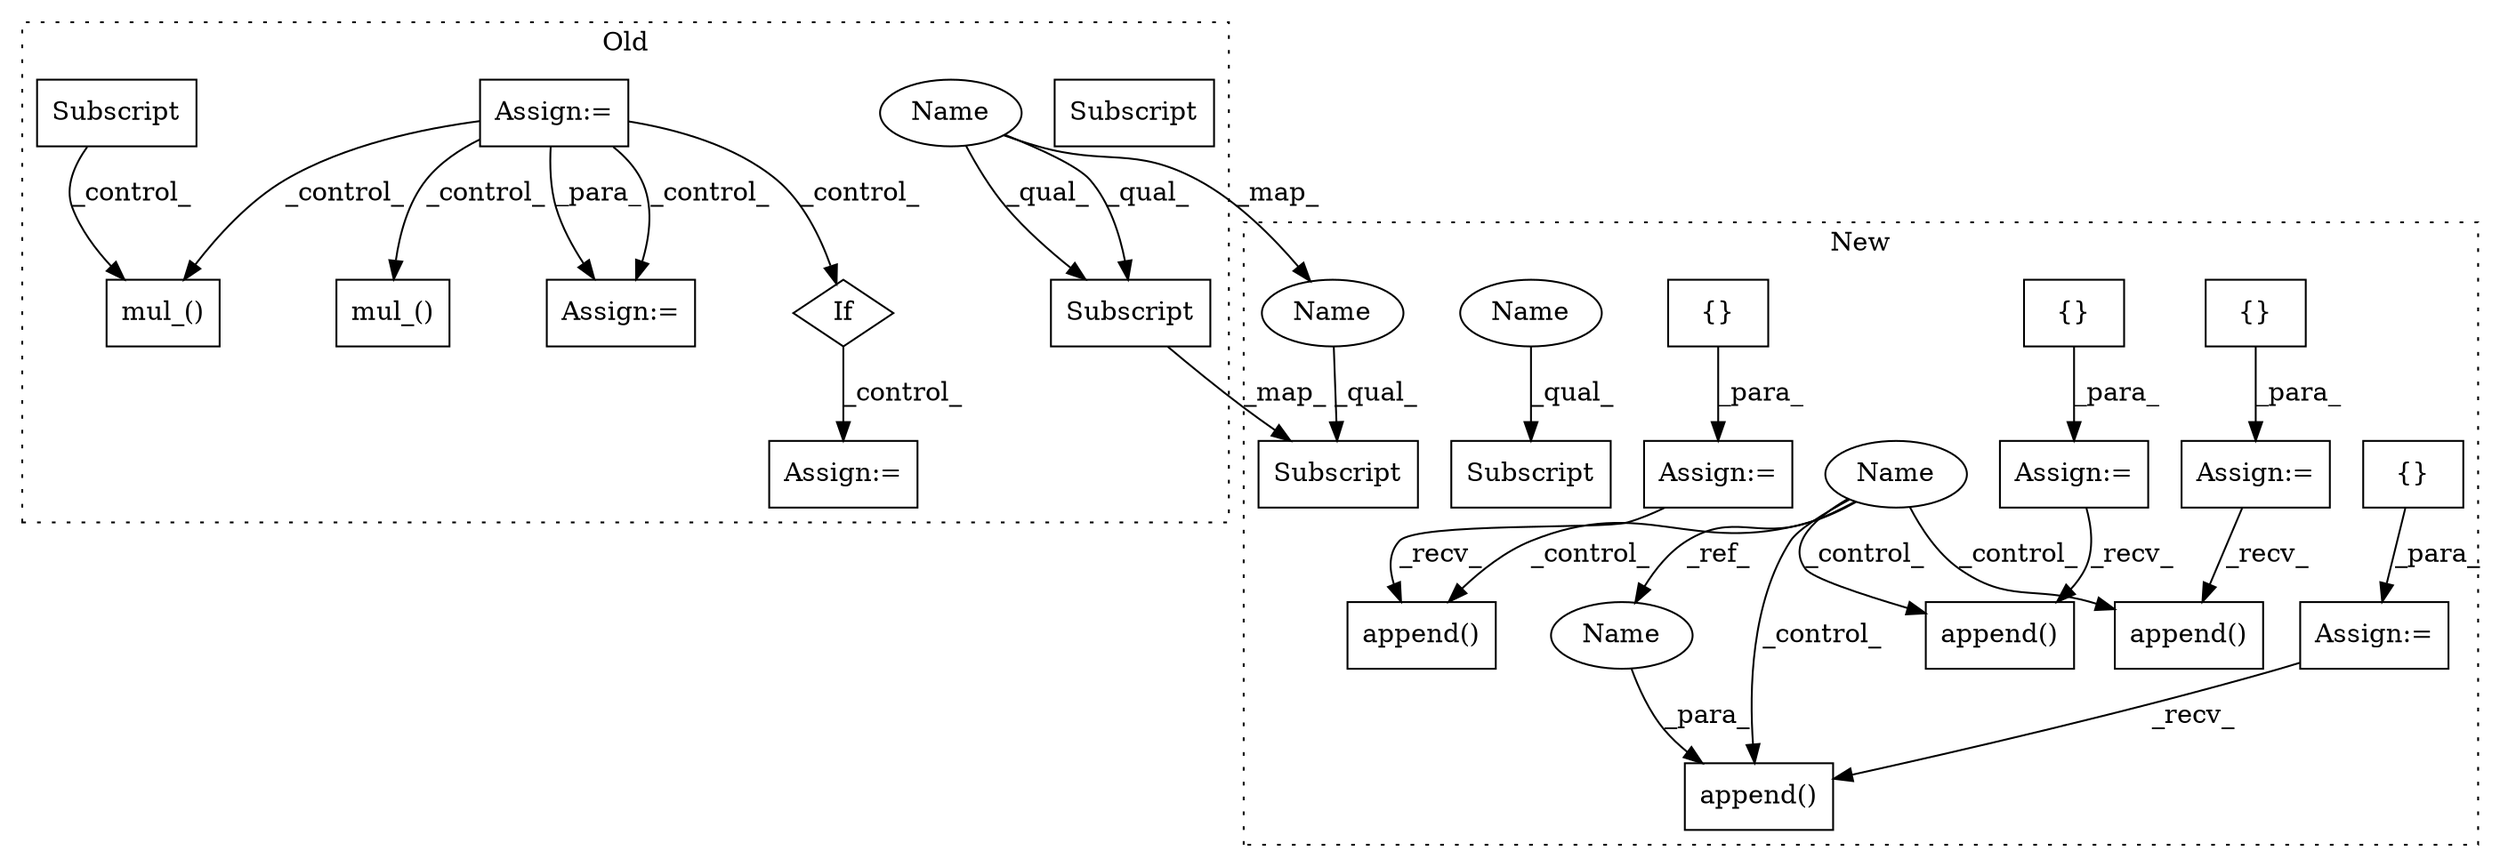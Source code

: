 digraph G {
subgraph cluster0 {
1 [label="mul_()" a="75" s="3905,3926" l="16,1" shape="box"];
5 [label="If" a="96" s="4327" l="3" shape="diamond"];
7 [label="Subscript" a="63" s="4433,0" l="17,0" shape="box"];
10 [label="Assign:=" a="68" s="4376" l="3" shape="box"];
11 [label="Assign:=" a="68" s="3844" l="3" shape="box"];
21 [label="Assign:=" a="68" s="2970" l="3" shape="box"];
22 [label="mul_()" a="75" s="4074,4093" l="14,1" shape="box"];
23 [label="Subscript" a="63" s="4433,0" l="17,0" shape="box"];
24 [label="Name" a="87" s="4433" l="5" shape="ellipse"];
25 [label="Subscript" a="63" s="3986,0" l="17,0" shape="box"];
label = "Old";
style="dotted";
}
subgraph cluster1 {
2 [label="append()" a="75" s="3313,3332" l="13,1" shape="box"];
3 [label="{}" a="59" s="2932,2932" l="2,1" shape="box"];
4 [label="Assign:=" a="68" s="2929" l="3" shape="box"];
6 [label="Subscript" a="63" s="4546,0" l="17,0" shape="box"];
8 [label="Assign:=" a="68" s="3023" l="3" shape="box"];
9 [label="Assign:=" a="68" s="2906" l="3" shape="box"];
12 [label="Subscript" a="63" s="4501,0" l="21,0" shape="box"];
13 [label="{}" a="59" s="3026,3026" l="2,1" shape="box"];
14 [label="append()" a="75" s="3148,3173" l="24,1" shape="box"];
15 [label="{}" a="59" s="2909,2909" l="2,1" shape="box"];
16 [label="append()" a="75" s="4003,4055" l="28,1" shape="box"];
17 [label="Assign:=" a="68" s="2958" l="3" shape="box"];
18 [label="Name" a="87" s="3046" l="1" shape="ellipse"];
19 [label="{}" a="59" s="2961,2961" l="2,1" shape="box"];
20 [label="append()" a="75" s="3900,3938" l="19,1" shape="box"];
26 [label="Name" a="87" s="4501" l="5" shape="ellipse"];
27 [label="Name" a="87" s="4546" l="5" shape="ellipse"];
28 [label="Name" a="87" s="3172" l="1" shape="ellipse"];
label = "New";
style="dotted";
}
3 -> 4 [label="_para_"];
4 -> 2 [label="_recv_"];
5 -> 10 [label="_control_"];
8 -> 16 [label="_recv_"];
9 -> 14 [label="_recv_"];
13 -> 8 [label="_para_"];
15 -> 9 [label="_para_"];
17 -> 20 [label="_recv_"];
18 -> 14 [label="_control_"];
18 -> 16 [label="_control_"];
18 -> 2 [label="_control_"];
18 -> 20 [label="_control_"];
18 -> 28 [label="_ref_"];
19 -> 17 [label="_para_"];
21 -> 11 [label="_para_"];
21 -> 1 [label="_control_"];
21 -> 22 [label="_control_"];
21 -> 5 [label="_control_"];
21 -> 11 [label="_control_"];
23 -> 6 [label="_map_"];
24 -> 27 [label="_map_"];
24 -> 23 [label="_qual_"];
24 -> 23 [label="_qual_"];
25 -> 22 [label="_control_"];
26 -> 12 [label="_qual_"];
27 -> 6 [label="_qual_"];
28 -> 14 [label="_para_"];
}